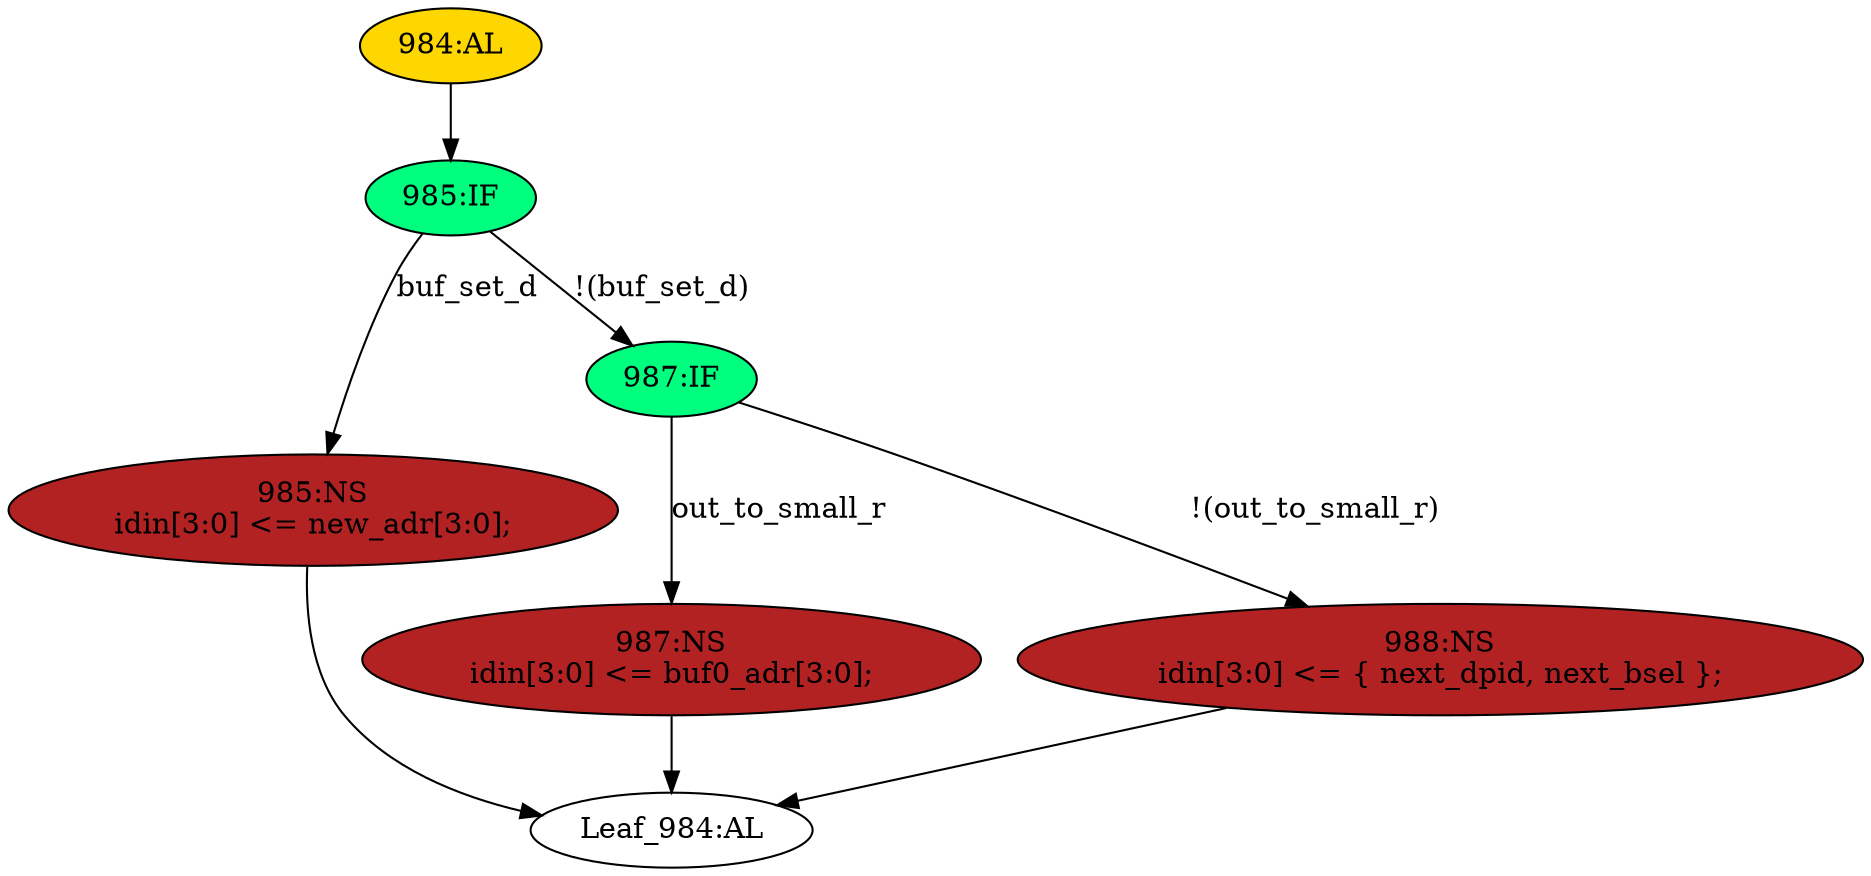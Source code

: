 strict digraph "" {
	node [label="\N"];
	"984:AL"	 [ast="<pyverilog.vparser.ast.Always object at 0x7fae5e112610>",
		clk_sens=True,
		fillcolor=gold,
		label="984:AL",
		sens="['clk']",
		statements="[]",
		style=filled,
		typ=Always,
		use_var="['new_adr', 'buf0_adr', 'next_dpid', 'out_to_small_r', 'next_bsel', 'buf_set_d']"];
	"985:IF"	 [ast="<pyverilog.vparser.ast.IfStatement object at 0x7fae5e112710>",
		fillcolor=springgreen,
		label="985:IF",
		statements="[]",
		style=filled,
		typ=IfStatement];
	"984:AL" -> "985:IF"	 [cond="[]",
		lineno=None];
	"985:NS"	 [ast="<pyverilog.vparser.ast.NonblockingSubstitution object at 0x7fae5e112d10>",
		fillcolor=firebrick,
		label="985:NS
idin[3:0] <= new_adr[3:0];",
		statements="[<pyverilog.vparser.ast.NonblockingSubstitution object at 0x7fae5e112d10>]",
		style=filled,
		typ=NonblockingSubstitution];
	"Leaf_984:AL"	 [def_var="['idin']",
		label="Leaf_984:AL"];
	"985:NS" -> "Leaf_984:AL"	 [cond="[]",
		lineno=None];
	"987:IF"	 [ast="<pyverilog.vparser.ast.IfStatement object at 0x7fae5e112750>",
		fillcolor=springgreen,
		label="987:IF",
		statements="[]",
		style=filled,
		typ=IfStatement];
	"987:NS"	 [ast="<pyverilog.vparser.ast.NonblockingSubstitution object at 0x7fae5e112a10>",
		fillcolor=firebrick,
		label="987:NS
idin[3:0] <= buf0_adr[3:0];",
		statements="[<pyverilog.vparser.ast.NonblockingSubstitution object at 0x7fae5e112a10>]",
		style=filled,
		typ=NonblockingSubstitution];
	"987:IF" -> "987:NS"	 [cond="['out_to_small_r']",
		label=out_to_small_r,
		lineno=987];
	"988:NS"	 [ast="<pyverilog.vparser.ast.NonblockingSubstitution object at 0x7fae5e112790>",
		fillcolor=firebrick,
		label="988:NS
idin[3:0] <= { next_dpid, next_bsel };",
		statements="[<pyverilog.vparser.ast.NonblockingSubstitution object at 0x7fae5e112790>]",
		style=filled,
		typ=NonblockingSubstitution];
	"987:IF" -> "988:NS"	 [cond="['out_to_small_r']",
		label="!(out_to_small_r)",
		lineno=987];
	"987:NS" -> "Leaf_984:AL"	 [cond="[]",
		lineno=None];
	"985:IF" -> "985:NS"	 [cond="['buf_set_d']",
		label=buf_set_d,
		lineno=985];
	"985:IF" -> "987:IF"	 [cond="['buf_set_d']",
		label="!(buf_set_d)",
		lineno=985];
	"988:NS" -> "Leaf_984:AL"	 [cond="[]",
		lineno=None];
}
